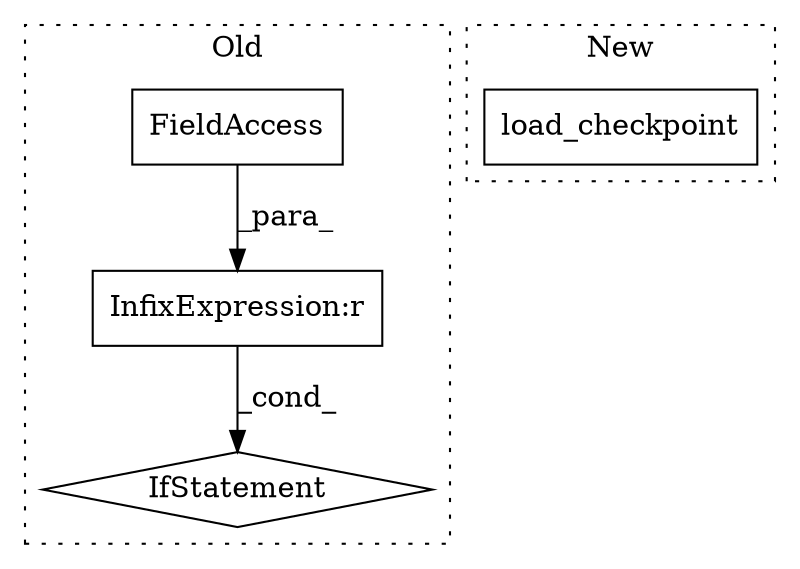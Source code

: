 digraph G {
subgraph cluster0 {
1 [label="IfStatement" a="25" s="1558,1609" l="4,2" shape="diamond"];
3 [label="InfixExpression:r" a="27" s="1579" l="4" shape="box"];
4 [label="FieldAccess" a="22" s="1563" l="16" shape="box"];
label = "Old";
style="dotted";
}
subgraph cluster1 {
2 [label="load_checkpoint" a="32" s="2516,2546" l="16,1" shape="box"];
label = "New";
style="dotted";
}
3 -> 1 [label="_cond_"];
4 -> 3 [label="_para_"];
}
